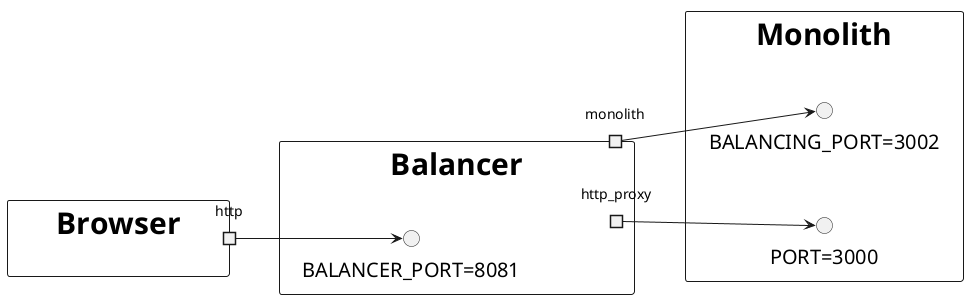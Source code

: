 @startuml

skinparam component {
  FontSize 30
  Style rectangle
}
skinparam interface {
  FontSize 20
}

left to right direction
component Browser {
  portout http
}

component Balancer  {
  interface "BALANCER_PORT=8081" as BALANCER_PORT
  portout http_proxy
  portout monolith
}

component Monolith {
  interface "PORT=3000" as PORT
  interface "BALANCING_PORT=3002" as BALANCING_PORT
}

http --> BALANCER_PORT
http_proxy --> PORT
monolith --> BALANCING_PORT

@enduml
